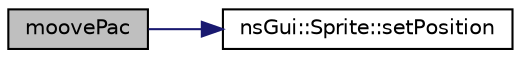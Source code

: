 digraph "moovePac"
{
 // LATEX_PDF_SIZE
  edge [fontname="Helvetica",fontsize="10",labelfontname="Helvetica",labelfontsize="10"];
  node [fontname="Helvetica",fontsize="10",shape=record];
  rankdir="LR";
  Node1 [label="moovePac",height=0.2,width=0.4,color="black", fillcolor="grey75", style="filled", fontcolor="black",tooltip="Déplacement en pixel du pacman qui sera affiché"];
  Node1 -> Node2 [color="midnightblue",fontsize="10",style="solid",fontname="Helvetica"];
  Node2 [label="nsGui::Sprite::setPosition",height=0.2,width=0.4,color="black", fillcolor="white", style="filled",URL="$classns_gui_1_1_sprite.html#a4c695910c46504d1e8d47b838394a48e",tooltip="Définit la nouvelle position du sprite."];
}

